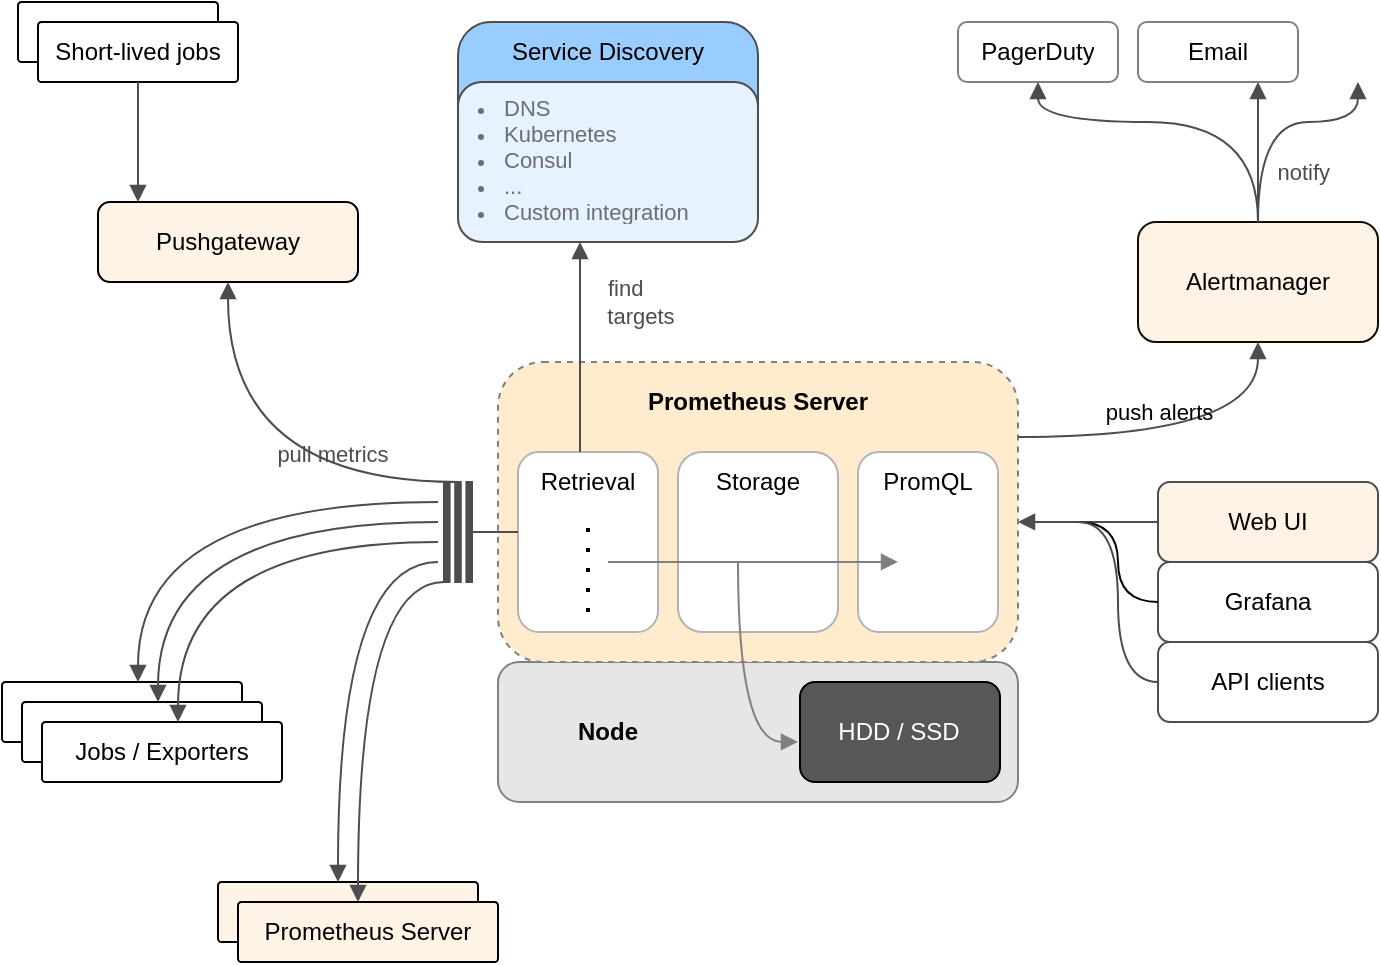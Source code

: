 <mxfile version="17.4.6" type="device"><diagram name="Page-1" id="0"><mxGraphModel dx="1422" dy="762" grid="1" gridSize="10" guides="1" tooltips="1" connect="1" arrows="1" fold="1" page="1" pageScale="1" pageWidth="826" pageHeight="1169" background="#ffffff" math="0" shadow="0"><root><mxCell id="0"/><mxCell id="1" parent="0"/><mxCell id="42" value="" style="whiteSpace=wrap;html=1;shadow=0;glass=0;strokeColor=#808080;strokeWidth=1;fillColor=#E6E6E6;gradientColor=none;rounded=1;" parent="1" vertex="1"><mxGeometry x="290" y="360" width="260" height="70" as="geometry"/></mxCell><mxCell id="2" value="" style="whiteSpace=wrap;html=1;orange;fillColor=#FFECCF;gradientColor=none;shadow=0;glass=0;strokeColor=#808080;dashed=1;rounded=1;" parent="1" vertex="1"><mxGeometry x="290" y="210" width="260" height="150" as="geometry"/></mxCell><mxCell id="4" value="" style="shape=parallelMarker;html=1;strokeColor=#4D4D4D;rounded=1;" parent="1" vertex="1"><mxGeometry x="263" y="270" width="14" height="50" as="geometry"/></mxCell><mxCell id="5" value="" style="strokeWidth=1;html=1;shape=mxgraph.flowchart.process;whiteSpace=wrap;rounded=1;" parent="1" vertex="1"><mxGeometry x="42" y="370" width="120" height="30" as="geometry"/></mxCell><mxCell id="6" value="" style="strokeWidth=1;html=1;shape=mxgraph.flowchart.process;whiteSpace=wrap;rounded=1;" parent="1" vertex="1"><mxGeometry x="52" y="380" width="120" height="30" as="geometry"/></mxCell><mxCell id="7" value="" style="strokeWidth=1;html=1;shape=mxgraph.flowchart.process;whiteSpace=wrap;rounded=1;" parent="1" vertex="1"><mxGeometry x="62" y="390" width="120" height="30" as="geometry"/></mxCell><mxCell id="8" style="edgeStyle=orthogonalEdgeStyle;rounded=1;html=1;endArrow=block;endFill=1;strokeColor=#4D4D4D;curved=1;" parent="1" target="5" edge="1"><mxGeometry relative="1" as="geometry"><mxPoint x="200" y="280" as="targetPoint"/><mxPoint x="260" y="280" as="sourcePoint"/><Array as="points"><mxPoint x="110" y="280"/></Array></mxGeometry></mxCell><mxCell id="9" style="edgeStyle=orthogonalEdgeStyle;rounded=1;html=1;endArrow=block;endFill=1;strokeColor=#4D4D4D;curved=1;" parent="1" target="6" edge="1"><mxGeometry relative="1" as="geometry"><mxPoint x="260" y="290" as="sourcePoint"/><Array as="points"><mxPoint x="120" y="290"/></Array></mxGeometry></mxCell><mxCell id="10" style="edgeStyle=orthogonalEdgeStyle;rounded=1;html=1;endArrow=block;endFill=1;strokeColor=#4D4D4D;curved=1;" parent="1" target="7" edge="1"><mxGeometry relative="1" as="geometry"><mxPoint x="260" y="300" as="sourcePoint"/><Array as="points"><mxPoint x="130" y="300"/></Array></mxGeometry></mxCell><mxCell id="11" value="" style="whiteSpace=wrap;html=1;strokeWidth=1;shadow=0;glass=0;strokeColor=#B3B3B3;rounded=1;" parent="1" vertex="1"><mxGeometry x="300" y="255" width="70" height="90" as="geometry"/></mxCell><mxCell id="12" value="" style="whiteSpace=wrap;html=1;strokeWidth=1;glass=0;strokeColor=#B3B3B3;rounded=1;" parent="1" vertex="1"><mxGeometry x="380" y="255" width="80" height="90" as="geometry"/></mxCell><mxCell id="13" value="" style="whiteSpace=wrap;html=1;strokeWidth=1;glass=0;strokeColor=#B3B3B3;rounded=1;" parent="1" vertex="1"><mxGeometry x="470" y="255" width="70" height="90" as="geometry"/></mxCell><mxCell id="15" value="" style="whiteSpace=wrap;html=1;strokeWidth=1;fillColor=#FFF3E6;rounded=1;" parent="1" vertex="1"><mxGeometry x="90" y="130" width="130" height="40" as="geometry"/></mxCell><mxCell id="17" value="" style="strokeWidth=1;html=1;shape=mxgraph.flowchart.process;whiteSpace=wrap;rounded=1;" parent="1" vertex="1"><mxGeometry x="50" y="30" width="100" height="30" as="geometry"/></mxCell><mxCell id="18" value="" style="strokeWidth=1;html=1;shape=mxgraph.flowchart.process;whiteSpace=wrap;rounded=1;" parent="1" vertex="1"><mxGeometry x="60" y="40" width="100" height="30" as="geometry"/></mxCell><mxCell id="19" style="edgeStyle=orthogonalEdgeStyle;rounded=1;html=1;exitX=0.5;exitY=1;exitPerimeter=0;endArrow=block;endFill=1;strokeColor=#4D4D4D;curved=1;" parent="1" source="18" edge="1"><mxGeometry relative="1" as="geometry"><mxPoint x="110" y="130" as="targetPoint"/></mxGeometry></mxCell><mxCell id="20" style="edgeStyle=orthogonalEdgeStyle;rounded=1;html=1;entryX=0.5;entryY=1;endArrow=block;endFill=1;strokeColor=#4D4D4D;curved=1;" parent="1" target="15" edge="1"><mxGeometry relative="1" as="geometry"><mxPoint x="270" y="270" as="sourcePoint"/><Array as="points"><mxPoint x="155" y="270"/></Array></mxGeometry></mxCell><mxCell id="101" value="pull metrics&lt;div&gt;&lt;br&gt;&lt;/div&gt;&lt;div&gt;&lt;br&gt;&lt;/div&gt;" style="text;html=1;resizable=0;points=[];;align=center;verticalAlign=middle;labelBackgroundColor=none;rounded=1;shadow=0;glass=0;strokeColor=#4D4D4D;strokeWidth=1;fillColor=#E6F2FF;gradientColor=none;fontSize=11;fontColor=#4D4D4D;" parent="20" vertex="1" connectable="0"><mxGeometry x="-0.414" y="-1" relative="1" as="geometry"><mxPoint as="offset"/></mxGeometry></mxCell><mxCell id="31" value="" style="whiteSpace=wrap;html=1;strokeWidth=1;glass=0;fillColor=#575757;rounded=1;" parent="1" vertex="1"><mxGeometry x="441" y="370" width="100" height="50" as="geometry"/></mxCell><mxCell id="32" value="&lt;font color=&quot;#ffffff&quot;&gt;HDD / SSD&lt;/font&gt;" style="text;html=1;strokeColor=none;fillColor=none;align=center;verticalAlign=middle;whiteSpace=wrap;overflow=hidden;shadow=0;glass=0;rounded=1;" parent="1" vertex="1"><mxGeometry x="457" y="385" width="67" height="20" as="geometry"/></mxCell><mxCell id="34" value="Pushgateway" style="text;html=1;strokeColor=none;fillColor=none;align=center;verticalAlign=middle;whiteSpace=wrap;overflow=hidden;shadow=0;glass=0;rounded=1;" parent="1" vertex="1"><mxGeometry x="100" y="140" width="110" height="20" as="geometry"/></mxCell><mxCell id="35" value="Short-lived jobs" style="text;html=1;strokeColor=none;fillColor=none;align=center;verticalAlign=middle;whiteSpace=wrap;overflow=hidden;shadow=0;glass=0;rounded=1;" parent="1" vertex="1"><mxGeometry x="65" y="45" width="90" height="20" as="geometry"/></mxCell><mxCell id="36" value="Jobs / Exporters" style="text;html=1;strokeColor=none;fillColor=none;align=center;verticalAlign=middle;whiteSpace=wrap;overflow=hidden;shadow=0;glass=0;rounded=1;" parent="1" vertex="1"><mxGeometry x="72" y="395" width="100" height="20" as="geometry"/></mxCell><mxCell id="37" value="Storage" style="text;html=1;strokeColor=none;fillColor=none;align=center;verticalAlign=middle;whiteSpace=wrap;overflow=hidden;shadow=0;glass=0;rounded=1;" parent="1" vertex="1"><mxGeometry x="390" y="260" width="60" height="20" as="geometry"/></mxCell><mxCell id="38" value="Retrieval" style="text;html=1;strokeColor=none;fillColor=none;align=center;verticalAlign=middle;whiteSpace=wrap;overflow=hidden;shadow=0;glass=0;rounded=1;" parent="1" vertex="1"><mxGeometry x="300" y="260" width="70" height="20" as="geometry"/></mxCell><mxCell id="39" value="PromQL" style="text;html=1;strokeColor=none;fillColor=none;align=center;verticalAlign=middle;whiteSpace=wrap;overflow=hidden;shadow=0;glass=0;rounded=1;" parent="1" vertex="1"><mxGeometry x="470" y="260" width="70" height="20" as="geometry"/></mxCell><mxCell id="41" value="&lt;div style=&quot;text-align: left&quot;&gt;&lt;b style=&quot;line-height: 1.2&quot;&gt;Prometheus Server&lt;/b&gt;&lt;/div&gt;" style="text;html=1;strokeColor=none;fillColor=none;align=center;verticalAlign=middle;whiteSpace=wrap;overflow=hidden;shadow=0;glass=0;rounded=1;" parent="1" vertex="1"><mxGeometry x="360" y="205" width="120" height="50" as="geometry"/></mxCell><mxCell id="43" value="&lt;b&gt;Node&lt;/b&gt;" style="text;html=1;strokeColor=none;fillColor=none;align=center;verticalAlign=middle;whiteSpace=wrap;overflow=hidden;shadow=0;glass=0;rounded=1;" parent="1" vertex="1"><mxGeometry x="300" y="385" width="90" height="20" as="geometry"/></mxCell><mxCell id="44" value="" style="whiteSpace=wrap;html=1;shadow=0;glass=0;strokeColor=#120D00;strokeWidth=1;fillColor=#FFF3E6;gradientColor=none;rounded=1;" parent="1" vertex="1"><mxGeometry x="610" y="140" width="120" height="60" as="geometry"/></mxCell><mxCell id="45" value="" style="whiteSpace=wrap;html=1;shadow=0;glass=0;strokeColor=#4D4D4D;strokeWidth=1;fillColor=#99CCFF;gradientColor=none;rounded=1;" parent="1" vertex="1"><mxGeometry x="270" y="40" width="150" height="110" as="geometry"/></mxCell><mxCell id="46" value="Service Discovery&lt;div&gt;&lt;br&gt;&lt;/div&gt;" style="text;html=1;strokeColor=none;fillColor=none;align=center;verticalAlign=middle;whiteSpace=wrap;overflow=hidden;shadow=0;glass=0;rounded=1;" parent="1" vertex="1"><mxGeometry x="280" y="45" width="130" height="20" as="geometry"/></mxCell><mxCell id="47" style="edgeStyle=orthogonalEdgeStyle;rounded=1;html=1;endArrow=block;endFill=1;strokeColor=#4D4D4D;curved=1;" parent="1" target="96" edge="1"><mxGeometry relative="1" as="geometry"><mxPoint x="331" y="255" as="sourcePoint"/><mxPoint x="331" y="170" as="targetPoint"/><Array as="points"><mxPoint x="331" y="255"/></Array></mxGeometry></mxCell><mxCell id="103" value="&amp;nbsp; &amp;nbsp; &amp;nbsp; &amp;nbsp; &amp;nbsp; &amp;nbsp; &amp;nbsp;find&amp;nbsp;&lt;div style=&quot;text-align: left&quot;&gt;&amp;nbsp; &amp;nbsp; &amp;nbsp; &amp;nbsp; &amp;nbsp; &amp;nbsp; &amp;nbsp; &amp;nbsp; &amp;nbsp;targets&lt;/div&gt;" style="text;html=1;resizable=0;points=[];;align=center;verticalAlign=middle;labelBackgroundColor=none;rounded=1;shadow=0;glass=0;strokeColor=#4D4D4D;strokeWidth=1;fillColor=#E6F2FF;gradientColor=none;fontSize=11;fontColor=#4D4D4D;" parent="47" vertex="1" connectable="0"><mxGeometry x="0.52" y="-1" relative="1" as="geometry"><mxPoint x="3" y="5" as="offset"/></mxGeometry></mxCell><mxCell id="52" value="" style="strokeWidth=1;html=1;shape=mxgraph.flowchart.process;whiteSpace=wrap;fillColor=#FFF3E6;rounded=1;" parent="1" vertex="1"><mxGeometry x="150" y="470" width="130" height="30" as="geometry"/></mxCell><mxCell id="53" value="" style="strokeWidth=1;html=1;shape=mxgraph.flowchart.process;whiteSpace=wrap;fillColor=#FFF3E6;rounded=1;" parent="1" vertex="1"><mxGeometry x="160" y="480" width="130" height="30" as="geometry"/></mxCell><mxCell id="54" value="Prometheus Server" style="text;html=1;strokeColor=none;fillColor=none;align=center;verticalAlign=middle;whiteSpace=wrap;overflow=hidden;rounded=1;shadow=0;glass=0;" parent="1" vertex="1"><mxGeometry x="170" y="485" width="110" height="20" as="geometry"/></mxCell><mxCell id="56" style="edgeStyle=orthogonalEdgeStyle;rounded=1;html=1;endArrow=block;endFill=1;strokeColor=#4D4D4D;curved=1;" parent="1" edge="1"><mxGeometry relative="1" as="geometry"><mxPoint x="260" y="310" as="sourcePoint"/><mxPoint x="210" y="470" as="targetPoint"/><Array as="points"><mxPoint x="210" y="310"/><mxPoint x="210" y="470"/></Array></mxGeometry></mxCell><mxCell id="57" style="edgeStyle=orthogonalEdgeStyle;rounded=1;html=1;endArrow=block;endFill=1;strokeColor=#4D4D4D;curved=1;" parent="1" target="53" edge="1"><mxGeometry relative="1" as="geometry"><mxPoint x="263" y="320" as="sourcePoint"/><Array as="points"><mxPoint x="220" y="320"/></Array></mxGeometry></mxCell><mxCell id="60" style="edgeStyle=orthogonalEdgeStyle;rounded=1;html=1;exitX=0.9;exitY=0.5;exitPerimeter=0;strokeColor=#4D4D4D;startArrow=none;startFill=0;endArrow=none;endFill=0;curved=1;" parent="1" source="4" edge="1"><mxGeometry relative="1" as="geometry"><mxPoint x="300" y="295" as="targetPoint"/><Array as="points"><mxPoint x="300" y="295"/></Array></mxGeometry></mxCell><mxCell id="61" value="" style="endArrow=none;html=1;dashed=1;dashPattern=1 4;strokeColor=#000000;strokeWidth=2;curved=1;" parent="1" edge="1"><mxGeometry width="50" height="50" relative="1" as="geometry"><mxPoint x="335" y="335" as="sourcePoint"/><mxPoint x="335" y="285" as="targetPoint"/><Array as="points"><mxPoint x="335" y="310"/></Array></mxGeometry></mxCell><mxCell id="62" value="" style="endArrow=block;html=1;strokeColor=#808080;strokeWidth=1;endFill=1;entryX=0.286;entryY=0.611;entryPerimeter=0;curved=1;" parent="1" target="13" edge="1"><mxGeometry width="50" height="50" relative="1" as="geometry"><mxPoint x="345" y="310" as="sourcePoint"/><mxPoint x="470" y="310" as="targetPoint"/><Array as="points"><mxPoint x="420" y="310"/></Array></mxGeometry></mxCell><mxCell id="63" value="" style="endArrow=block;html=1;strokeColor=#808080;strokeWidth=1;endFill=1;entryX=0.577;entryY=0.571;entryPerimeter=0;curved=1;" parent="1" target="42" edge="1"><mxGeometry width="50" height="50" relative="1" as="geometry"><mxPoint x="410" y="310" as="sourcePoint"/><mxPoint x="500" y="320" as="targetPoint"/><Array as="points"><mxPoint x="410" y="400"/></Array></mxGeometry></mxCell><mxCell id="64" value="Alertmanager" style="text;html=1;strokeColor=none;fillColor=none;align=center;verticalAlign=middle;whiteSpace=wrap;overflow=hidden;rounded=1;shadow=0;glass=0;" parent="1" vertex="1"><mxGeometry x="620" y="160" width="100" height="20" as="geometry"/></mxCell><mxCell id="65" value="&lt;div style=&quot;text-align: left&quot;&gt;&lt;span style=&quot;line-height: 1.2&quot;&gt;push alerts &amp;nbsp; &amp;nbsp; &amp;nbsp; &amp;nbsp;&amp;nbsp;&lt;/span&gt;&lt;/div&gt;&lt;div style=&quot;text-align: left&quot;&gt;&lt;span style=&quot;line-height: 1.2&quot;&gt;&lt;br&gt;&lt;/span&gt;&lt;/div&gt;&lt;div style=&quot;text-align: left&quot;&gt;&lt;br&gt;&lt;/div&gt;" style="edgeStyle=orthogonalEdgeStyle;rounded=1;html=1;exitX=1;exitY=0.25;entryX=0.5;entryY=1;startArrow=none;startFill=0;endArrow=block;endFill=1;strokeColor=#4D4D4D;strokeWidth=1;labelBackgroundColor=none;curved=1;" parent="1" source="2" target="44" edge="1"><mxGeometry relative="1" as="geometry"/></mxCell><mxCell id="66" value="Web UI" style="whiteSpace=wrap;html=1;rounded=1;shadow=0;glass=0;strokeColor=#4D4D4D;strokeWidth=1;fillColor=#FFF3E6;gradientColor=none;" parent="1" vertex="1"><mxGeometry x="620" y="270" width="110" height="40" as="geometry"/></mxCell><mxCell id="67" value="Grafana" style="whiteSpace=wrap;html=1;rounded=1;shadow=0;glass=0;strokeColor=#4D4D4D;strokeWidth=1;fillColor=#FFFFFF;gradientColor=none;" parent="1" vertex="1"><mxGeometry x="620" y="310" width="110" height="40" as="geometry"/></mxCell><mxCell id="68" value="API clients" style="whiteSpace=wrap;html=1;rounded=1;shadow=0;glass=0;strokeColor=#4D4D4D;strokeWidth=1;fillColor=#FFFFFF;" parent="1" vertex="1"><mxGeometry x="620" y="350" width="110" height="40" as="geometry"/></mxCell><mxCell id="70" style="edgeStyle=orthogonalEdgeStyle;rounded=1;html=1;exitX=0;exitY=0.5;entryX=1;entryY=0.533;entryPerimeter=0;startArrow=none;startFill=0;endArrow=block;endFill=1;strokeColor=#4D4D4D;strokeWidth=1;curved=1;" parent="1" source="66" target="2" edge="1"><mxGeometry relative="1" as="geometry"><Array as="points"/></mxGeometry></mxCell><mxCell id="72" style="edgeStyle=orthogonalEdgeStyle;rounded=1;html=1;exitX=0;exitY=0.5;startArrow=none;startFill=0;endArrow=none;endFill=0;strokeColor=#000000;strokeWidth=1;curved=1;" parent="1" source="67" edge="1"><mxGeometry relative="1" as="geometry"><mxPoint x="580" y="290" as="targetPoint"/><Array as="points"><mxPoint x="600" y="330"/><mxPoint x="600" y="290"/></Array></mxGeometry></mxCell><mxCell id="73" style="edgeStyle=orthogonalEdgeStyle;rounded=1;html=1;exitX=0;exitY=0.5;startArrow=none;startFill=0;endArrow=none;endFill=0;strokeColor=#4D4D4D;strokeWidth=1;curved=1;" parent="1" source="68" edge="1"><mxGeometry relative="1" as="geometry"><mxPoint x="580" y="290" as="targetPoint"/><Array as="points"><mxPoint x="600" y="370"/><mxPoint x="600" y="290"/></Array></mxGeometry></mxCell><mxCell id="75" value="" style="whiteSpace=wrap;html=1;rounded=1;shadow=0;glass=0;strokeColor=#808080;strokeWidth=1;fillColor=#FFFFFF;gradientColor=none;" parent="1" vertex="1"><mxGeometry x="520" y="40" width="80" height="30" as="geometry"/></mxCell><mxCell id="76" value="PagerDuty" style="text;html=1;strokeColor=none;fillColor=none;align=center;verticalAlign=middle;whiteSpace=wrap;overflow=hidden;rounded=1;shadow=0;glass=0;" parent="1" vertex="1"><mxGeometry x="520" y="45" width="80" height="20" as="geometry"/></mxCell><mxCell id="79" value="" style="whiteSpace=wrap;html=1;rounded=1;shadow=0;glass=0;strokeColor=#808080;strokeWidth=1;fillColor=#FFFFFF;gradientColor=none;" parent="1" vertex="1"><mxGeometry x="610" y="40" width="80" height="30" as="geometry"/></mxCell><mxCell id="81" value="Email" style="text;html=1;strokeColor=none;fillColor=none;align=center;verticalAlign=middle;whiteSpace=wrap;overflow=hidden;rounded=1;shadow=0;glass=0;" parent="1" vertex="1"><mxGeometry x="630" y="45" width="40" height="20" as="geometry"/></mxCell><mxCell id="94" style="edgeStyle=orthogonalEdgeStyle;rounded=1;html=1;exitX=0.5;exitY=0;entryX=0.75;entryY=1;startArrow=none;startFill=0;endArrow=block;endFill=1;strokeColor=#4D4D4D;strokeWidth=1;curved=1;" parent="1" source="44" target="79" edge="1"><mxGeometry relative="1" as="geometry"/></mxCell><mxCell id="96" value="&lt;ul&gt;&lt;li&gt;&lt;font color=&quot;#4d4d4d&quot;&gt;DNS&lt;/font&gt;&lt;/li&gt;&lt;li&gt;&lt;font color=&quot;#4d4d4d&quot;&gt;Kubernetes&lt;/font&gt;&lt;/li&gt;&lt;li&gt;&lt;font color=&quot;#4d4d4d&quot;&gt;Consul&lt;/font&gt;&lt;/li&gt;&lt;li&gt;&lt;font color=&quot;#4d4d4d&quot;&gt;...&lt;/font&gt;&lt;/li&gt;&lt;li&gt;&lt;font color=&quot;#4d4d4d&quot;&gt;Custom integration&lt;/font&gt;&lt;/li&gt;&lt;/ul&gt;" style="text;verticalAlign=middle;overflow=hidden;rounded=1;shadow=0;glass=0;strokeColor=#4D4D4D;strokeWidth=1;fillColor=#E6F2FF;gradientColor=none;labelBackgroundColor=none;labelBorderColor=none;html=1;textOpacity=80;labelPosition=center;verticalLabelPosition=middle;align=left;spacing=0;fontSize=11;spacingTop=-7;spacingLeft=-17;spacingBottom=-4;fontColor=#4D4D4D;" parent="1" vertex="1"><mxGeometry x="270" y="70" width="150" height="80" as="geometry"/></mxCell><mxCell id="97" style="edgeStyle=orthogonalEdgeStyle;rounded=1;html=1;exitX=0.5;exitY=0;entryX=0.5;entryY=1;startArrow=none;startFill=0;endArrow=block;endFill=1;strokeColor=#4D4D4D;strokeWidth=1;fontSize=11;fontColor=#4D4D4D;curved=1;" parent="1" source="44" target="75" edge="1"><mxGeometry relative="1" as="geometry"><Array as="points"><mxPoint x="670" y="90"/><mxPoint x="560" y="90"/></Array></mxGeometry></mxCell><mxCell id="98" style="edgeStyle=orthogonalEdgeStyle;rounded=1;html=1;exitX=0.5;exitY=0;startArrow=none;startFill=0;endArrow=block;endFill=1;strokeColor=#4D4D4D;strokeWidth=1;fontSize=11;fontColor=#4D4D4D;curved=1;" parent="1" source="44" edge="1"><mxGeometry relative="1" as="geometry"><mxPoint x="720" y="70" as="targetPoint"/><Array as="points"><mxPoint x="670" y="90"/><mxPoint x="720" y="90"/><mxPoint x="720" y="70"/></Array></mxGeometry></mxCell><mxCell id="102" value="&lt;div style=&quot;text-align: right&quot;&gt;&lt;span style=&quot;line-height: 1.2&quot;&gt;&amp;nbsp; &amp;nbsp; &amp;nbsp; &amp;nbsp; &amp;nbsp; &amp;nbsp; &amp;nbsp; notify&lt;/span&gt;&lt;/div&gt;" style="text;html=1;resizable=0;points=[];;align=center;verticalAlign=middle;labelBackgroundColor=none;rounded=1;shadow=0;glass=0;strokeColor=#4D4D4D;strokeWidth=1;fillColor=#E6F2FF;gradientColor=none;fontSize=11;fontColor=#4D4D4D;" parent="98" vertex="1" connectable="0"><mxGeometry x="-0.583" y="-1" relative="1" as="geometry"><mxPoint as="offset"/></mxGeometry></mxCell></root></mxGraphModel></diagram></mxfile>